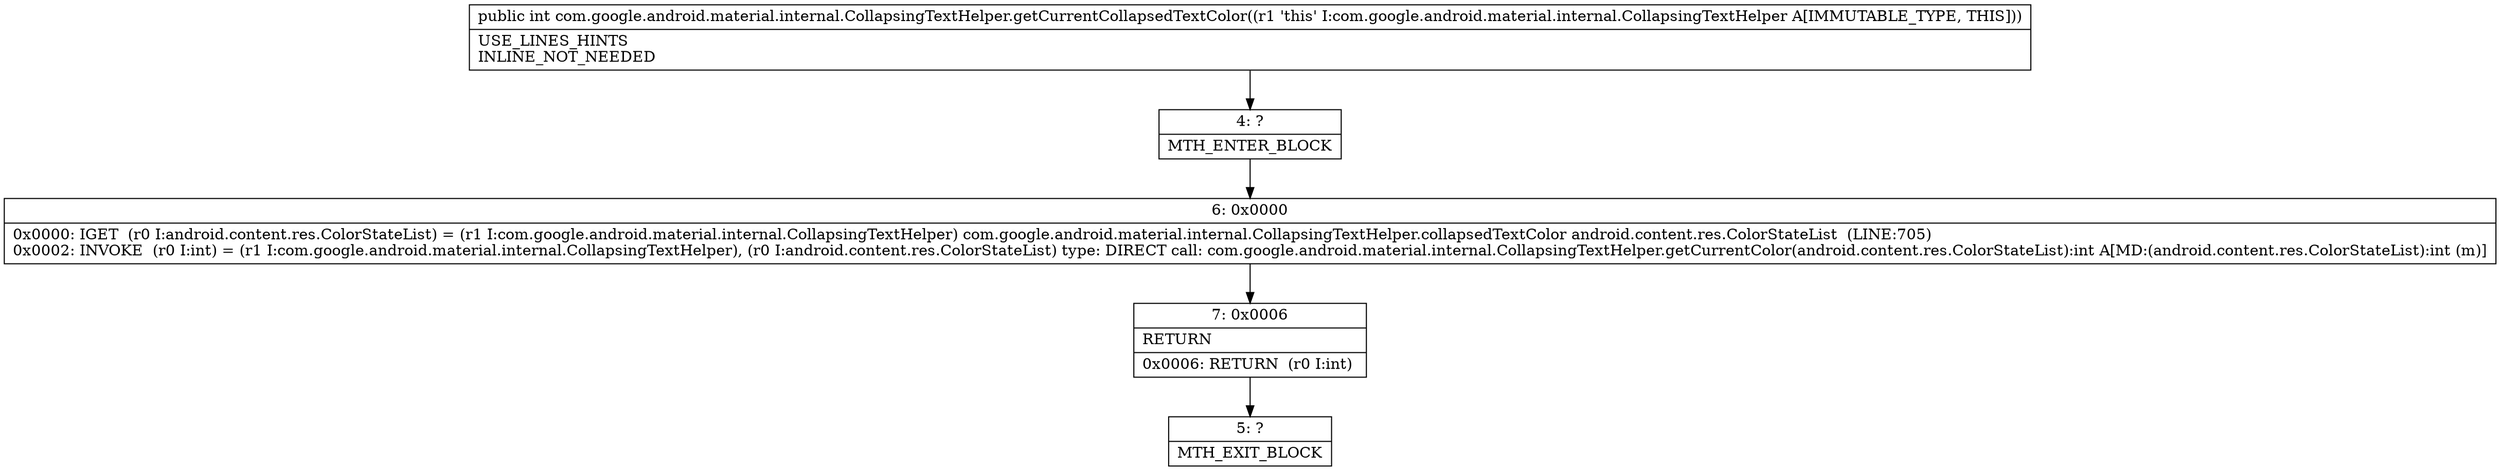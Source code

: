 digraph "CFG forcom.google.android.material.internal.CollapsingTextHelper.getCurrentCollapsedTextColor()I" {
Node_4 [shape=record,label="{4\:\ ?|MTH_ENTER_BLOCK\l}"];
Node_6 [shape=record,label="{6\:\ 0x0000|0x0000: IGET  (r0 I:android.content.res.ColorStateList) = (r1 I:com.google.android.material.internal.CollapsingTextHelper) com.google.android.material.internal.CollapsingTextHelper.collapsedTextColor android.content.res.ColorStateList  (LINE:705)\l0x0002: INVOKE  (r0 I:int) = (r1 I:com.google.android.material.internal.CollapsingTextHelper), (r0 I:android.content.res.ColorStateList) type: DIRECT call: com.google.android.material.internal.CollapsingTextHelper.getCurrentColor(android.content.res.ColorStateList):int A[MD:(android.content.res.ColorStateList):int (m)]\l}"];
Node_7 [shape=record,label="{7\:\ 0x0006|RETURN\l|0x0006: RETURN  (r0 I:int) \l}"];
Node_5 [shape=record,label="{5\:\ ?|MTH_EXIT_BLOCK\l}"];
MethodNode[shape=record,label="{public int com.google.android.material.internal.CollapsingTextHelper.getCurrentCollapsedTextColor((r1 'this' I:com.google.android.material.internal.CollapsingTextHelper A[IMMUTABLE_TYPE, THIS]))  | USE_LINES_HINTS\lINLINE_NOT_NEEDED\l}"];
MethodNode -> Node_4;Node_4 -> Node_6;
Node_6 -> Node_7;
Node_7 -> Node_5;
}

